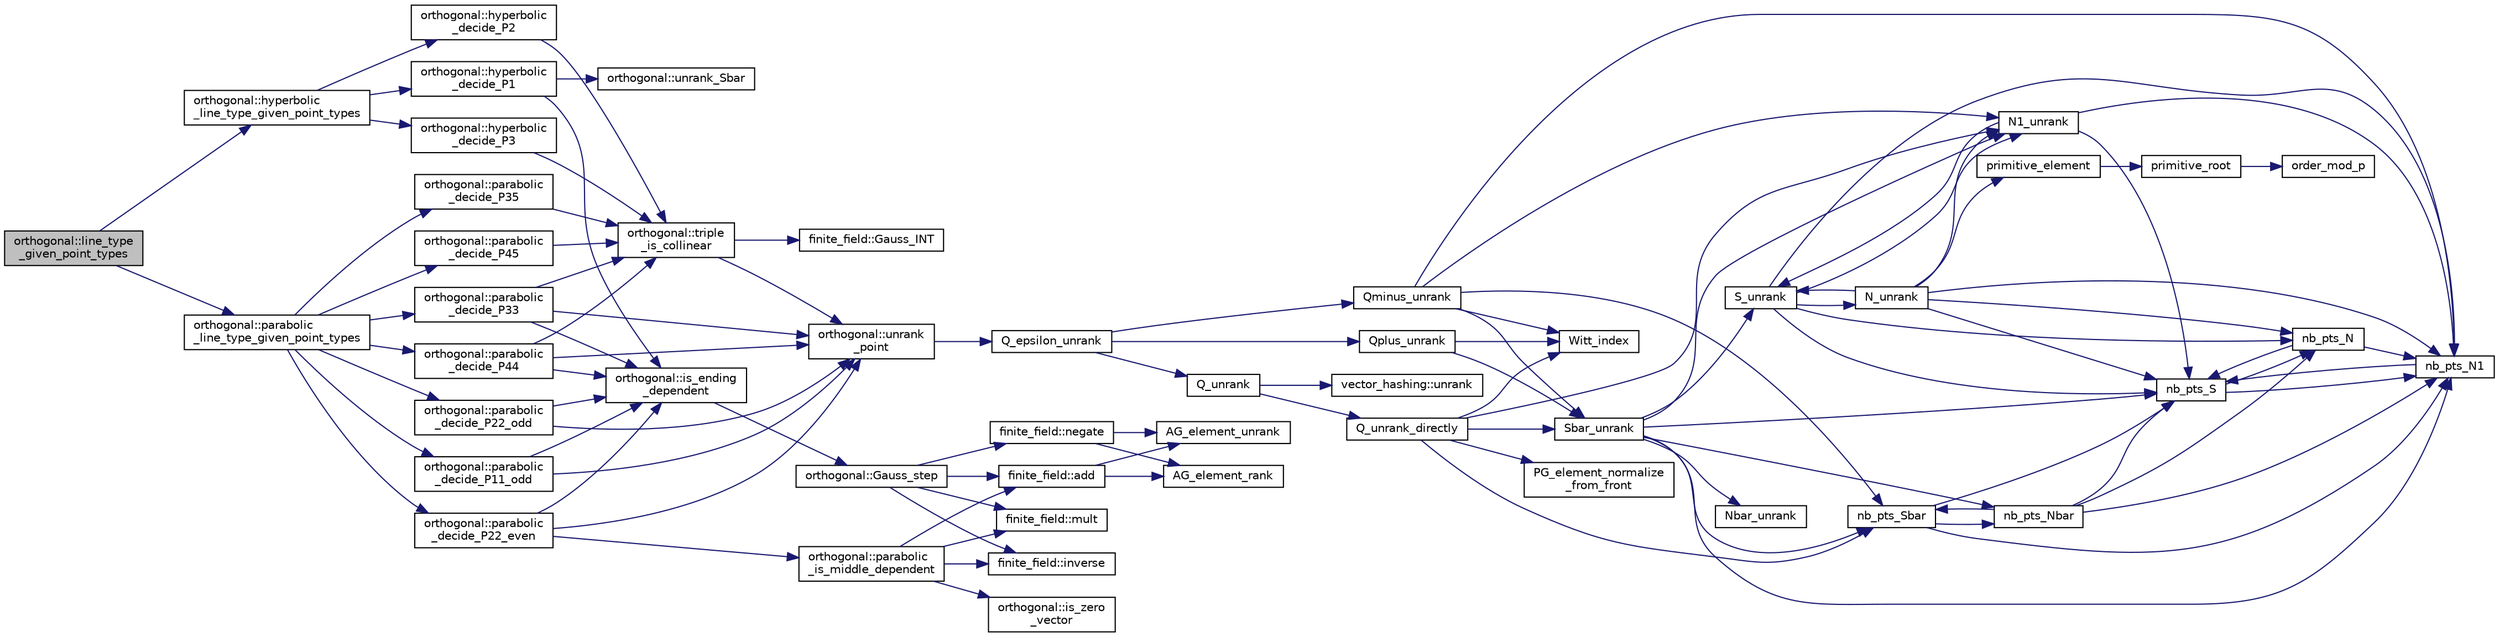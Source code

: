 digraph "orthogonal::line_type_given_point_types"
{
  edge [fontname="Helvetica",fontsize="10",labelfontname="Helvetica",labelfontsize="10"];
  node [fontname="Helvetica",fontsize="10",shape=record];
  rankdir="LR";
  Node10796 [label="orthogonal::line_type\l_given_point_types",height=0.2,width=0.4,color="black", fillcolor="grey75", style="filled", fontcolor="black"];
  Node10796 -> Node10797 [color="midnightblue",fontsize="10",style="solid",fontname="Helvetica"];
  Node10797 [label="orthogonal::hyperbolic\l_line_type_given_point_types",height=0.2,width=0.4,color="black", fillcolor="white", style="filled",URL="$d7/daa/classorthogonal.html#a15c1b4ccef6201476a9f7618e642eada"];
  Node10797 -> Node10798 [color="midnightblue",fontsize="10",style="solid",fontname="Helvetica"];
  Node10798 [label="orthogonal::hyperbolic\l_decide_P1",height=0.2,width=0.4,color="black", fillcolor="white", style="filled",URL="$d7/daa/classorthogonal.html#a5029e837107b4b67481a4a26043f4443"];
  Node10798 -> Node10799 [color="midnightblue",fontsize="10",style="solid",fontname="Helvetica"];
  Node10799 [label="orthogonal::unrank_Sbar",height=0.2,width=0.4,color="black", fillcolor="white", style="filled",URL="$d7/daa/classorthogonal.html#af5dc4e991f79be6bfdce4325648e037a"];
  Node10798 -> Node10800 [color="midnightblue",fontsize="10",style="solid",fontname="Helvetica"];
  Node10800 [label="orthogonal::is_ending\l_dependent",height=0.2,width=0.4,color="black", fillcolor="white", style="filled",URL="$d7/daa/classorthogonal.html#ac73b14e7da4d8a1a84750c345dfabd99"];
  Node10800 -> Node10801 [color="midnightblue",fontsize="10",style="solid",fontname="Helvetica"];
  Node10801 [label="orthogonal::Gauss_step",height=0.2,width=0.4,color="black", fillcolor="white", style="filled",URL="$d7/daa/classorthogonal.html#acc98650297e4c16a55f881780df18ff1"];
  Node10801 -> Node10802 [color="midnightblue",fontsize="10",style="solid",fontname="Helvetica"];
  Node10802 [label="finite_field::negate",height=0.2,width=0.4,color="black", fillcolor="white", style="filled",URL="$df/d5a/classfinite__field.html#aa9d798298f25d4a9262b5bc5f1733e31"];
  Node10802 -> Node10803 [color="midnightblue",fontsize="10",style="solid",fontname="Helvetica"];
  Node10803 [label="AG_element_unrank",height=0.2,width=0.4,color="black", fillcolor="white", style="filled",URL="$d4/d67/geometry_8h.html#a4a33b86c87b2879b97cfa1327abe2885"];
  Node10802 -> Node10804 [color="midnightblue",fontsize="10",style="solid",fontname="Helvetica"];
  Node10804 [label="AG_element_rank",height=0.2,width=0.4,color="black", fillcolor="white", style="filled",URL="$d4/d67/geometry_8h.html#ab2ac908d07dd8038fd996e26bdc75c17"];
  Node10801 -> Node10805 [color="midnightblue",fontsize="10",style="solid",fontname="Helvetica"];
  Node10805 [label="finite_field::mult",height=0.2,width=0.4,color="black", fillcolor="white", style="filled",URL="$df/d5a/classfinite__field.html#a24fb5917aa6d4d656fd855b7f44a13b0"];
  Node10801 -> Node10806 [color="midnightblue",fontsize="10",style="solid",fontname="Helvetica"];
  Node10806 [label="finite_field::inverse",height=0.2,width=0.4,color="black", fillcolor="white", style="filled",URL="$df/d5a/classfinite__field.html#a69f2a12c01e70b7ce2d115c5221c9cdd"];
  Node10801 -> Node10807 [color="midnightblue",fontsize="10",style="solid",fontname="Helvetica"];
  Node10807 [label="finite_field::add",height=0.2,width=0.4,color="black", fillcolor="white", style="filled",URL="$df/d5a/classfinite__field.html#a8f12328a27500f3c7be0c849ebbc9d14"];
  Node10807 -> Node10803 [color="midnightblue",fontsize="10",style="solid",fontname="Helvetica"];
  Node10807 -> Node10804 [color="midnightblue",fontsize="10",style="solid",fontname="Helvetica"];
  Node10797 -> Node10808 [color="midnightblue",fontsize="10",style="solid",fontname="Helvetica"];
  Node10808 [label="orthogonal::hyperbolic\l_decide_P2",height=0.2,width=0.4,color="black", fillcolor="white", style="filled",URL="$d7/daa/classorthogonal.html#ac4329f8055baf9d40e182af3955687f3"];
  Node10808 -> Node10809 [color="midnightblue",fontsize="10",style="solid",fontname="Helvetica"];
  Node10809 [label="orthogonal::triple\l_is_collinear",height=0.2,width=0.4,color="black", fillcolor="white", style="filled",URL="$d7/daa/classorthogonal.html#a85cf2656074b3977032a6bf975475b37"];
  Node10809 -> Node10810 [color="midnightblue",fontsize="10",style="solid",fontname="Helvetica"];
  Node10810 [label="orthogonal::unrank\l_point",height=0.2,width=0.4,color="black", fillcolor="white", style="filled",URL="$d7/daa/classorthogonal.html#ab655117100f7c66c19817b84ac5ac0a0"];
  Node10810 -> Node10811 [color="midnightblue",fontsize="10",style="solid",fontname="Helvetica"];
  Node10811 [label="Q_epsilon_unrank",height=0.2,width=0.4,color="black", fillcolor="white", style="filled",URL="$d4/d67/geometry_8h.html#af162c4d30d4a6528299e37551c353e7b"];
  Node10811 -> Node10812 [color="midnightblue",fontsize="10",style="solid",fontname="Helvetica"];
  Node10812 [label="Q_unrank",height=0.2,width=0.4,color="black", fillcolor="white", style="filled",URL="$db/da0/lib_2foundations_2geometry_2orthogonal__points_8_c.html#a6d02923d5b54ef796934e753e6f5b65b"];
  Node10812 -> Node10813 [color="midnightblue",fontsize="10",style="solid",fontname="Helvetica"];
  Node10813 [label="vector_hashing::unrank",height=0.2,width=0.4,color="black", fillcolor="white", style="filled",URL="$d8/daa/classvector__hashing.html#abbebd3a96a6d27a34b9b49af99e2ed3d"];
  Node10812 -> Node10814 [color="midnightblue",fontsize="10",style="solid",fontname="Helvetica"];
  Node10814 [label="Q_unrank_directly",height=0.2,width=0.4,color="black", fillcolor="white", style="filled",URL="$db/da0/lib_2foundations_2geometry_2orthogonal__points_8_c.html#a105e7e72249e78fcf0785c69099d90ce"];
  Node10814 -> Node10815 [color="midnightblue",fontsize="10",style="solid",fontname="Helvetica"];
  Node10815 [label="Witt_index",height=0.2,width=0.4,color="black", fillcolor="white", style="filled",URL="$db/da0/lib_2foundations_2geometry_2orthogonal__points_8_c.html#ab3483ecb9859a6758f82b5327da50534"];
  Node10814 -> Node10816 [color="midnightblue",fontsize="10",style="solid",fontname="Helvetica"];
  Node10816 [label="nb_pts_Sbar",height=0.2,width=0.4,color="black", fillcolor="white", style="filled",URL="$db/da0/lib_2foundations_2geometry_2orthogonal__points_8_c.html#a986dda26505c9934c771578b084f67cc"];
  Node10816 -> Node10817 [color="midnightblue",fontsize="10",style="solid",fontname="Helvetica"];
  Node10817 [label="nb_pts_S",height=0.2,width=0.4,color="black", fillcolor="white", style="filled",URL="$db/da0/lib_2foundations_2geometry_2orthogonal__points_8_c.html#a9bc3dec6e722644d182738102c3e04f3"];
  Node10817 -> Node10818 [color="midnightblue",fontsize="10",style="solid",fontname="Helvetica"];
  Node10818 [label="nb_pts_N",height=0.2,width=0.4,color="black", fillcolor="white", style="filled",URL="$db/da0/lib_2foundations_2geometry_2orthogonal__points_8_c.html#a93e16898c27b1d1c0a6405a7b0615ba6"];
  Node10818 -> Node10817 [color="midnightblue",fontsize="10",style="solid",fontname="Helvetica"];
  Node10818 -> Node10819 [color="midnightblue",fontsize="10",style="solid",fontname="Helvetica"];
  Node10819 [label="nb_pts_N1",height=0.2,width=0.4,color="black", fillcolor="white", style="filled",URL="$db/da0/lib_2foundations_2geometry_2orthogonal__points_8_c.html#ae0f2e1c76523db67b4ec9629ccc35bc6"];
  Node10819 -> Node10817 [color="midnightblue",fontsize="10",style="solid",fontname="Helvetica"];
  Node10817 -> Node10819 [color="midnightblue",fontsize="10",style="solid",fontname="Helvetica"];
  Node10816 -> Node10820 [color="midnightblue",fontsize="10",style="solid",fontname="Helvetica"];
  Node10820 [label="nb_pts_Nbar",height=0.2,width=0.4,color="black", fillcolor="white", style="filled",URL="$db/da0/lib_2foundations_2geometry_2orthogonal__points_8_c.html#a51b4684a176c6841fd3cd6c34c684c2c"];
  Node10820 -> Node10816 [color="midnightblue",fontsize="10",style="solid",fontname="Helvetica"];
  Node10820 -> Node10818 [color="midnightblue",fontsize="10",style="solid",fontname="Helvetica"];
  Node10820 -> Node10817 [color="midnightblue",fontsize="10",style="solid",fontname="Helvetica"];
  Node10820 -> Node10819 [color="midnightblue",fontsize="10",style="solid",fontname="Helvetica"];
  Node10816 -> Node10819 [color="midnightblue",fontsize="10",style="solid",fontname="Helvetica"];
  Node10814 -> Node10821 [color="midnightblue",fontsize="10",style="solid",fontname="Helvetica"];
  Node10821 [label="Sbar_unrank",height=0.2,width=0.4,color="black", fillcolor="white", style="filled",URL="$db/da0/lib_2foundations_2geometry_2orthogonal__points_8_c.html#a65d9b9ccfff12dd92f4f4e8360701c98"];
  Node10821 -> Node10816 [color="midnightblue",fontsize="10",style="solid",fontname="Helvetica"];
  Node10821 -> Node10817 [color="midnightblue",fontsize="10",style="solid",fontname="Helvetica"];
  Node10821 -> Node10822 [color="midnightblue",fontsize="10",style="solid",fontname="Helvetica"];
  Node10822 [label="S_unrank",height=0.2,width=0.4,color="black", fillcolor="white", style="filled",URL="$db/da0/lib_2foundations_2geometry_2orthogonal__points_8_c.html#a18964a35af25f1b4a85f4eaeb1543d92"];
  Node10822 -> Node10817 [color="midnightblue",fontsize="10",style="solid",fontname="Helvetica"];
  Node10822 -> Node10818 [color="midnightblue",fontsize="10",style="solid",fontname="Helvetica"];
  Node10822 -> Node10819 [color="midnightblue",fontsize="10",style="solid",fontname="Helvetica"];
  Node10822 -> Node10823 [color="midnightblue",fontsize="10",style="solid",fontname="Helvetica"];
  Node10823 [label="N_unrank",height=0.2,width=0.4,color="black", fillcolor="white", style="filled",URL="$db/da0/lib_2foundations_2geometry_2orthogonal__points_8_c.html#ab79724bd19da3bc1b383550113f9d7aa"];
  Node10823 -> Node10817 [color="midnightblue",fontsize="10",style="solid",fontname="Helvetica"];
  Node10823 -> Node10818 [color="midnightblue",fontsize="10",style="solid",fontname="Helvetica"];
  Node10823 -> Node10822 [color="midnightblue",fontsize="10",style="solid",fontname="Helvetica"];
  Node10823 -> Node10819 [color="midnightblue",fontsize="10",style="solid",fontname="Helvetica"];
  Node10823 -> Node10824 [color="midnightblue",fontsize="10",style="solid",fontname="Helvetica"];
  Node10824 [label="N1_unrank",height=0.2,width=0.4,color="black", fillcolor="white", style="filled",URL="$db/da0/lib_2foundations_2geometry_2orthogonal__points_8_c.html#aa9427e27f7f207c1baff3a34cc5d78cf"];
  Node10824 -> Node10817 [color="midnightblue",fontsize="10",style="solid",fontname="Helvetica"];
  Node10824 -> Node10819 [color="midnightblue",fontsize="10",style="solid",fontname="Helvetica"];
  Node10824 -> Node10822 [color="midnightblue",fontsize="10",style="solid",fontname="Helvetica"];
  Node10823 -> Node10825 [color="midnightblue",fontsize="10",style="solid",fontname="Helvetica"];
  Node10825 [label="primitive_element",height=0.2,width=0.4,color="black", fillcolor="white", style="filled",URL="$db/da0/lib_2foundations_2geometry_2orthogonal__points_8_c.html#a97350390ec02c8cd9f54751708e28768"];
  Node10825 -> Node10826 [color="midnightblue",fontsize="10",style="solid",fontname="Helvetica"];
  Node10826 [label="primitive_root",height=0.2,width=0.4,color="black", fillcolor="white", style="filled",URL="$de/dc5/algebra__and__number__theory_8h.html#a0b6f7619d12ff2c4e60b852b820b0972"];
  Node10826 -> Node10827 [color="midnightblue",fontsize="10",style="solid",fontname="Helvetica"];
  Node10827 [label="order_mod_p",height=0.2,width=0.4,color="black", fillcolor="white", style="filled",URL="$df/dda/number__theory_8_c.html#aa38aa7e68ab81726a4462995135456b2"];
  Node10822 -> Node10824 [color="midnightblue",fontsize="10",style="solid",fontname="Helvetica"];
  Node10821 -> Node10820 [color="midnightblue",fontsize="10",style="solid",fontname="Helvetica"];
  Node10821 -> Node10819 [color="midnightblue",fontsize="10",style="solid",fontname="Helvetica"];
  Node10821 -> Node10828 [color="midnightblue",fontsize="10",style="solid",fontname="Helvetica"];
  Node10828 [label="Nbar_unrank",height=0.2,width=0.4,color="black", fillcolor="white", style="filled",URL="$db/da0/lib_2foundations_2geometry_2orthogonal__points_8_c.html#ad641d8fb061c898a2c18266e263fb278"];
  Node10821 -> Node10824 [color="midnightblue",fontsize="10",style="solid",fontname="Helvetica"];
  Node10814 -> Node10829 [color="midnightblue",fontsize="10",style="solid",fontname="Helvetica"];
  Node10829 [label="PG_element_normalize\l_from_front",height=0.2,width=0.4,color="black", fillcolor="white", style="filled",URL="$d4/d67/geometry_8h.html#af675caf5f9975573455c8d93cb56bf95"];
  Node10814 -> Node10824 [color="midnightblue",fontsize="10",style="solid",fontname="Helvetica"];
  Node10811 -> Node10830 [color="midnightblue",fontsize="10",style="solid",fontname="Helvetica"];
  Node10830 [label="Qplus_unrank",height=0.2,width=0.4,color="black", fillcolor="white", style="filled",URL="$db/da0/lib_2foundations_2geometry_2orthogonal__points_8_c.html#ad50512edd586919700e033744b4a03c8"];
  Node10830 -> Node10815 [color="midnightblue",fontsize="10",style="solid",fontname="Helvetica"];
  Node10830 -> Node10821 [color="midnightblue",fontsize="10",style="solid",fontname="Helvetica"];
  Node10811 -> Node10831 [color="midnightblue",fontsize="10",style="solid",fontname="Helvetica"];
  Node10831 [label="Qminus_unrank",height=0.2,width=0.4,color="black", fillcolor="white", style="filled",URL="$db/da0/lib_2foundations_2geometry_2orthogonal__points_8_c.html#ac2dd18f435ab479095b836a483c12c7d"];
  Node10831 -> Node10815 [color="midnightblue",fontsize="10",style="solid",fontname="Helvetica"];
  Node10831 -> Node10816 [color="midnightblue",fontsize="10",style="solid",fontname="Helvetica"];
  Node10831 -> Node10821 [color="midnightblue",fontsize="10",style="solid",fontname="Helvetica"];
  Node10831 -> Node10819 [color="midnightblue",fontsize="10",style="solid",fontname="Helvetica"];
  Node10831 -> Node10824 [color="midnightblue",fontsize="10",style="solid",fontname="Helvetica"];
  Node10809 -> Node10832 [color="midnightblue",fontsize="10",style="solid",fontname="Helvetica"];
  Node10832 [label="finite_field::Gauss_INT",height=0.2,width=0.4,color="black", fillcolor="white", style="filled",URL="$df/d5a/classfinite__field.html#adb676d2e80341b53751326e3a58beb11"];
  Node10797 -> Node10833 [color="midnightblue",fontsize="10",style="solid",fontname="Helvetica"];
  Node10833 [label="orthogonal::hyperbolic\l_decide_P3",height=0.2,width=0.4,color="black", fillcolor="white", style="filled",URL="$d7/daa/classorthogonal.html#a02d20bb315f3f51e2e5fb4f9479f9f62"];
  Node10833 -> Node10809 [color="midnightblue",fontsize="10",style="solid",fontname="Helvetica"];
  Node10796 -> Node10834 [color="midnightblue",fontsize="10",style="solid",fontname="Helvetica"];
  Node10834 [label="orthogonal::parabolic\l_line_type_given_point_types",height=0.2,width=0.4,color="black", fillcolor="white", style="filled",URL="$d7/daa/classorthogonal.html#af1894e9b4951ea3b58fafaec8e1314d4"];
  Node10834 -> Node10835 [color="midnightblue",fontsize="10",style="solid",fontname="Helvetica"];
  Node10835 [label="orthogonal::parabolic\l_decide_P11_odd",height=0.2,width=0.4,color="black", fillcolor="white", style="filled",URL="$d7/daa/classorthogonal.html#a332147c62a37d11f4c3bbb7e83437e29"];
  Node10835 -> Node10810 [color="midnightblue",fontsize="10",style="solid",fontname="Helvetica"];
  Node10835 -> Node10800 [color="midnightblue",fontsize="10",style="solid",fontname="Helvetica"];
  Node10834 -> Node10836 [color="midnightblue",fontsize="10",style="solid",fontname="Helvetica"];
  Node10836 [label="orthogonal::parabolic\l_decide_P22_even",height=0.2,width=0.4,color="black", fillcolor="white", style="filled",URL="$d7/daa/classorthogonal.html#ae129c5beaabede756c4387aeb9c81854"];
  Node10836 -> Node10810 [color="midnightblue",fontsize="10",style="solid",fontname="Helvetica"];
  Node10836 -> Node10800 [color="midnightblue",fontsize="10",style="solid",fontname="Helvetica"];
  Node10836 -> Node10837 [color="midnightblue",fontsize="10",style="solid",fontname="Helvetica"];
  Node10837 [label="orthogonal::parabolic\l_is_middle_dependent",height=0.2,width=0.4,color="black", fillcolor="white", style="filled",URL="$d7/daa/classorthogonal.html#a750ba345c730b319d4cc9d430cd092d3"];
  Node10837 -> Node10805 [color="midnightblue",fontsize="10",style="solid",fontname="Helvetica"];
  Node10837 -> Node10806 [color="midnightblue",fontsize="10",style="solid",fontname="Helvetica"];
  Node10837 -> Node10807 [color="midnightblue",fontsize="10",style="solid",fontname="Helvetica"];
  Node10837 -> Node10838 [color="midnightblue",fontsize="10",style="solid",fontname="Helvetica"];
  Node10838 [label="orthogonal::is_zero\l_vector",height=0.2,width=0.4,color="black", fillcolor="white", style="filled",URL="$d7/daa/classorthogonal.html#ab35d1fb0ed48ceb00d4484bf8e38f1cb"];
  Node10834 -> Node10839 [color="midnightblue",fontsize="10",style="solid",fontname="Helvetica"];
  Node10839 [label="orthogonal::parabolic\l_decide_P22_odd",height=0.2,width=0.4,color="black", fillcolor="white", style="filled",URL="$d7/daa/classorthogonal.html#a621c30eb1f8131e8b29b240bd0a2b051"];
  Node10839 -> Node10810 [color="midnightblue",fontsize="10",style="solid",fontname="Helvetica"];
  Node10839 -> Node10800 [color="midnightblue",fontsize="10",style="solid",fontname="Helvetica"];
  Node10834 -> Node10840 [color="midnightblue",fontsize="10",style="solid",fontname="Helvetica"];
  Node10840 [label="orthogonal::parabolic\l_decide_P33",height=0.2,width=0.4,color="black", fillcolor="white", style="filled",URL="$d7/daa/classorthogonal.html#ab6af5eb5e517bf200419ae2cb0995f03"];
  Node10840 -> Node10810 [color="midnightblue",fontsize="10",style="solid",fontname="Helvetica"];
  Node10840 -> Node10800 [color="midnightblue",fontsize="10",style="solid",fontname="Helvetica"];
  Node10840 -> Node10809 [color="midnightblue",fontsize="10",style="solid",fontname="Helvetica"];
  Node10834 -> Node10841 [color="midnightblue",fontsize="10",style="solid",fontname="Helvetica"];
  Node10841 [label="orthogonal::parabolic\l_decide_P35",height=0.2,width=0.4,color="black", fillcolor="white", style="filled",URL="$d7/daa/classorthogonal.html#a6f9b23e5b47b2864052ee6e66775c904"];
  Node10841 -> Node10809 [color="midnightblue",fontsize="10",style="solid",fontname="Helvetica"];
  Node10834 -> Node10842 [color="midnightblue",fontsize="10",style="solid",fontname="Helvetica"];
  Node10842 [label="orthogonal::parabolic\l_decide_P44",height=0.2,width=0.4,color="black", fillcolor="white", style="filled",URL="$d7/daa/classorthogonal.html#a921eec6bede3574fd47497377a82c252"];
  Node10842 -> Node10810 [color="midnightblue",fontsize="10",style="solid",fontname="Helvetica"];
  Node10842 -> Node10800 [color="midnightblue",fontsize="10",style="solid",fontname="Helvetica"];
  Node10842 -> Node10809 [color="midnightblue",fontsize="10",style="solid",fontname="Helvetica"];
  Node10834 -> Node10843 [color="midnightblue",fontsize="10",style="solid",fontname="Helvetica"];
  Node10843 [label="orthogonal::parabolic\l_decide_P45",height=0.2,width=0.4,color="black", fillcolor="white", style="filled",URL="$d7/daa/classorthogonal.html#ae35e876043cbef583d29b82fd1c73bce"];
  Node10843 -> Node10809 [color="midnightblue",fontsize="10",style="solid",fontname="Helvetica"];
}
